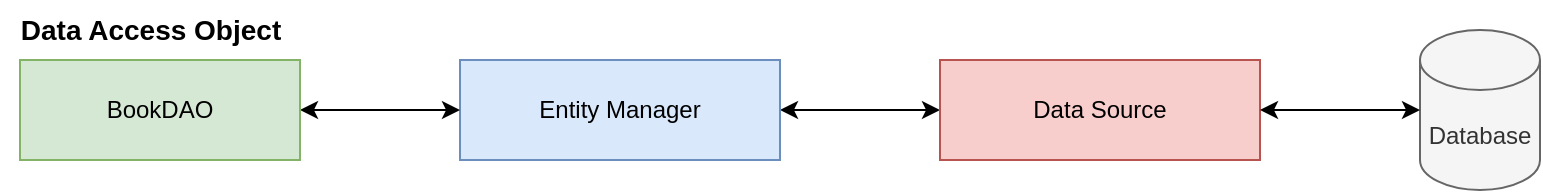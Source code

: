 <mxfile version="24.7.8">
  <diagram name="Page-1" id="uwlLmW4iyHaLzm22AI9N">
    <mxGraphModel dx="1098" dy="988" grid="1" gridSize="10" guides="1" tooltips="1" connect="1" arrows="1" fold="1" page="1" pageScale="1" pageWidth="850" pageHeight="1100" math="0" shadow="0">
      <root>
        <mxCell id="0" />
        <mxCell id="1" parent="0" />
        <mxCell id="OA32aRKHOOjsf65cEnns-4" style="edgeStyle=orthogonalEdgeStyle;rounded=0;orthogonalLoop=1;jettySize=auto;html=1;startArrow=classic;startFill=1;" edge="1" parent="1" source="sY4osLXmuO5i3UQ1W31A-2" target="OA32aRKHOOjsf65cEnns-2">
          <mxGeometry relative="1" as="geometry" />
        </mxCell>
        <mxCell id="sY4osLXmuO5i3UQ1W31A-2" value="Entity Manager" style="rounded=0;whiteSpace=wrap;html=1;fillColor=#dae8fc;strokeColor=#6c8ebf;" parent="1" vertex="1">
          <mxGeometry x="690" y="320" width="160" height="50" as="geometry" />
        </mxCell>
        <mxCell id="OA32aRKHOOjsf65cEnns-3" style="edgeStyle=orthogonalEdgeStyle;rounded=0;orthogonalLoop=1;jettySize=auto;html=1;entryX=0;entryY=0.5;entryDx=0;entryDy=0;startArrow=classic;startFill=1;" edge="1" parent="1" source="sY4osLXmuO5i3UQ1W31A-4" target="sY4osLXmuO5i3UQ1W31A-2">
          <mxGeometry relative="1" as="geometry" />
        </mxCell>
        <mxCell id="sY4osLXmuO5i3UQ1W31A-4" value="BookDAO" style="rounded=0;whiteSpace=wrap;html=1;fillColor=#d5e8d4;strokeColor=#82b366;" parent="1" vertex="1">
          <mxGeometry x="470" y="320" width="140" height="50" as="geometry" />
        </mxCell>
        <mxCell id="sY4osLXmuO5i3UQ1W31A-5" value="Database" style="shape=cylinder3;whiteSpace=wrap;html=1;boundedLbl=1;backgroundOutline=1;size=15;fillColor=#f5f5f5;fontColor=#333333;strokeColor=#666666;" parent="1" vertex="1">
          <mxGeometry x="1170" y="305" width="60" height="80" as="geometry" />
        </mxCell>
        <mxCell id="9SwuRbiwZAb5H9NOwTFf-3" value="Data Access Object" style="text;html=1;align=center;verticalAlign=middle;resizable=0;points=[];autosize=1;strokeColor=none;fillColor=none;fontStyle=1;fontSize=14;" parent="1" vertex="1">
          <mxGeometry x="460" y="290" width="150" height="30" as="geometry" />
        </mxCell>
        <mxCell id="OA32aRKHOOjsf65cEnns-2" value="Data Source" style="rounded=0;whiteSpace=wrap;html=1;fillColor=#f8cecc;strokeColor=#b85450;" vertex="1" parent="1">
          <mxGeometry x="930" y="320" width="160" height="50" as="geometry" />
        </mxCell>
        <mxCell id="OA32aRKHOOjsf65cEnns-5" style="edgeStyle=orthogonalEdgeStyle;rounded=0;orthogonalLoop=1;jettySize=auto;html=1;entryX=0;entryY=0.5;entryDx=0;entryDy=0;entryPerimeter=0;startArrow=classic;startFill=1;" edge="1" parent="1" source="OA32aRKHOOjsf65cEnns-2" target="sY4osLXmuO5i3UQ1W31A-5">
          <mxGeometry relative="1" as="geometry" />
        </mxCell>
      </root>
    </mxGraphModel>
  </diagram>
</mxfile>
